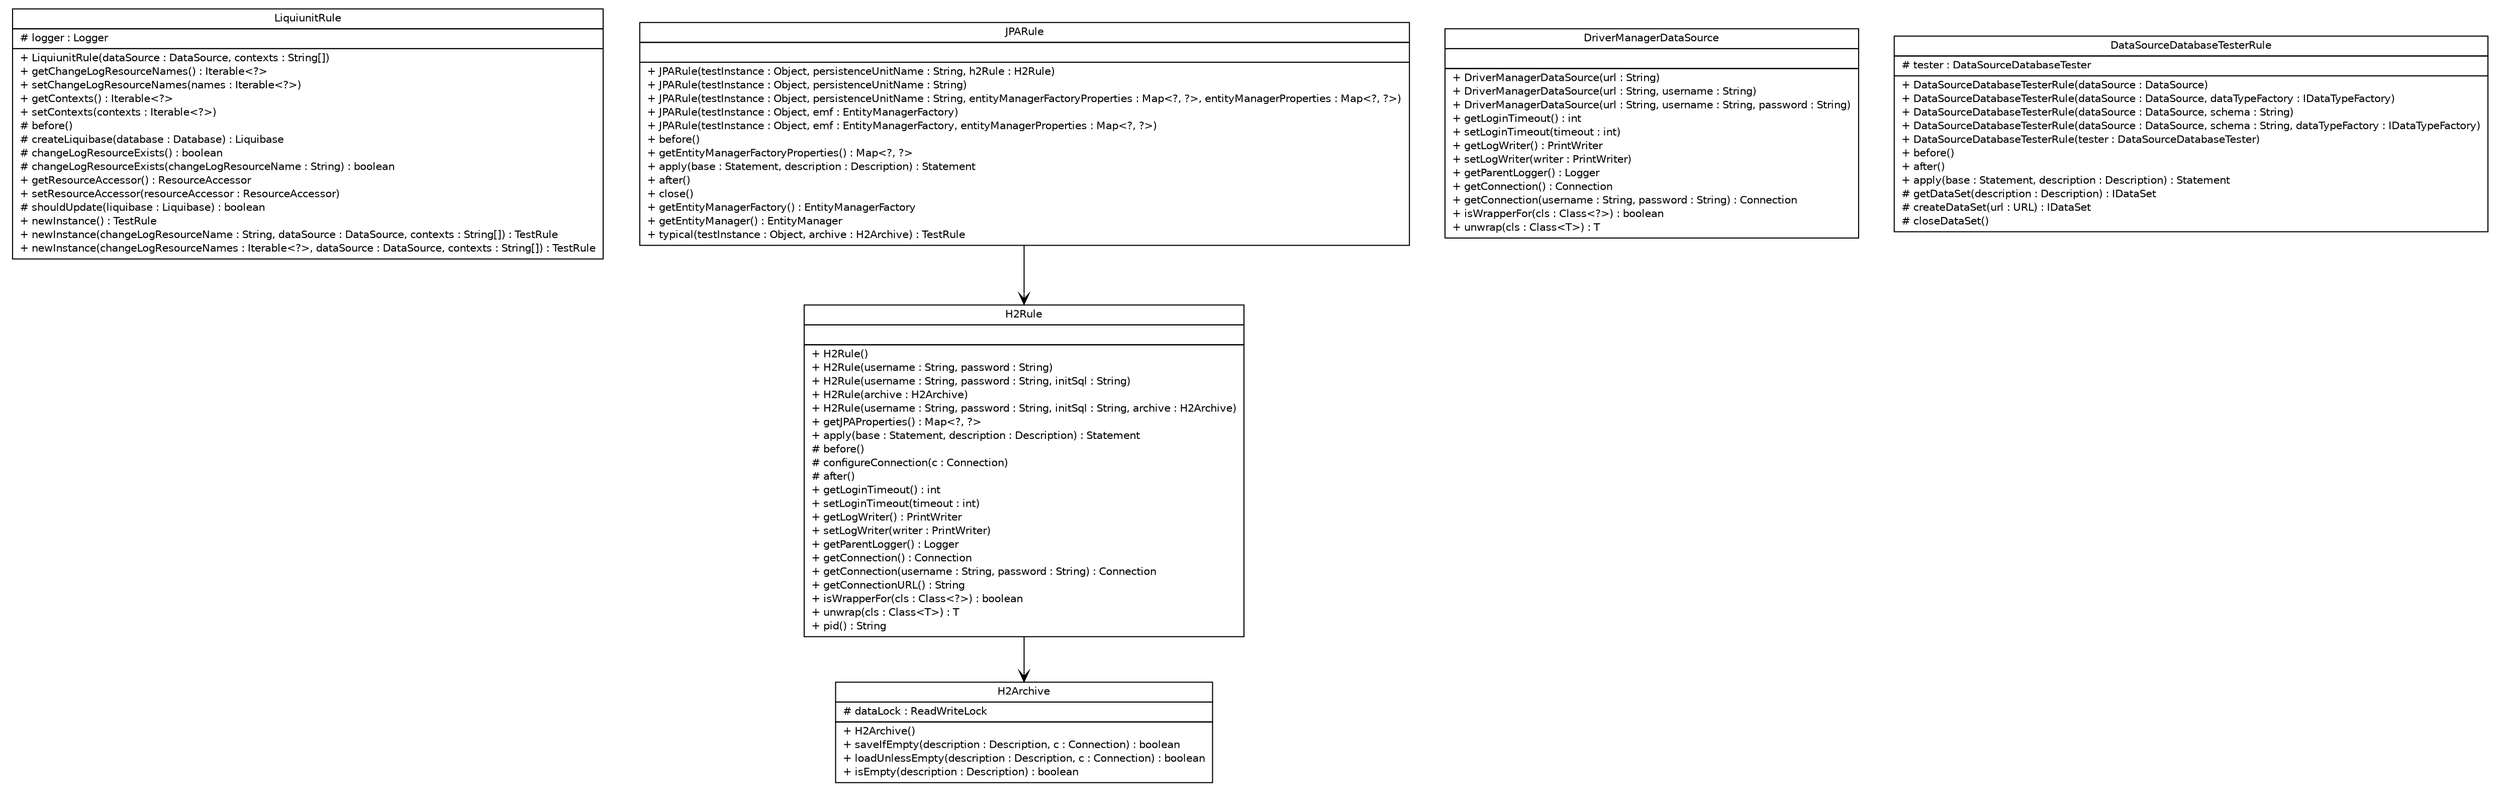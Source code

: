 #!/usr/local/bin/dot
#
# Class diagram 
# Generated by UMLGraph version R5_6-24-gf6e263 (http://www.umlgraph.org/)
#

digraph G {
	edge [fontname="Helvetica",fontsize=10,labelfontname="Helvetica",labelfontsize=10];
	node [fontname="Helvetica",fontsize=10,shape=plaintext];
	nodesep=0.25;
	ranksep=0.5;
	// com.edugility.liquiunit.LiquiunitRule
	c0 [label=<<table title="com.edugility.liquiunit.LiquiunitRule" border="0" cellborder="1" cellspacing="0" cellpadding="2" port="p" href="./LiquiunitRule.html">
		<tr><td><table border="0" cellspacing="0" cellpadding="1">
<tr><td align="center" balign="center"> LiquiunitRule </td></tr>
		</table></td></tr>
		<tr><td><table border="0" cellspacing="0" cellpadding="1">
<tr><td align="left" balign="left"> # logger : Logger </td></tr>
		</table></td></tr>
		<tr><td><table border="0" cellspacing="0" cellpadding="1">
<tr><td align="left" balign="left"> + LiquiunitRule(dataSource : DataSource, contexts : String[]) </td></tr>
<tr><td align="left" balign="left"> + getChangeLogResourceNames() : Iterable&lt;?&gt; </td></tr>
<tr><td align="left" balign="left"> + setChangeLogResourceNames(names : Iterable&lt;?&gt;) </td></tr>
<tr><td align="left" balign="left"> + getContexts() : Iterable&lt;?&gt; </td></tr>
<tr><td align="left" balign="left"> + setContexts(contexts : Iterable&lt;?&gt;) </td></tr>
<tr><td align="left" balign="left"> # before() </td></tr>
<tr><td align="left" balign="left"> # createLiquibase(database : Database) : Liquibase </td></tr>
<tr><td align="left" balign="left"> # changeLogResourceExists() : boolean </td></tr>
<tr><td align="left" balign="left"> # changeLogResourceExists(changeLogResourceName : String) : boolean </td></tr>
<tr><td align="left" balign="left"> + getResourceAccessor() : ResourceAccessor </td></tr>
<tr><td align="left" balign="left"> + setResourceAccessor(resourceAccessor : ResourceAccessor) </td></tr>
<tr><td align="left" balign="left"> # shouldUpdate(liquibase : Liquibase) : boolean </td></tr>
<tr><td align="left" balign="left"> + newInstance() : TestRule </td></tr>
<tr><td align="left" balign="left"> + newInstance(changeLogResourceName : String, dataSource : DataSource, contexts : String[]) : TestRule </td></tr>
<tr><td align="left" balign="left"> + newInstance(changeLogResourceNames : Iterable&lt;?&gt;, dataSource : DataSource, contexts : String[]) : TestRule </td></tr>
		</table></td></tr>
		</table>>, URL="./LiquiunitRule.html", fontname="Helvetica", fontcolor="black", fontsize=10.0];
	// com.edugility.liquiunit.JPARule
	c1 [label=<<table title="com.edugility.liquiunit.JPARule" border="0" cellborder="1" cellspacing="0" cellpadding="2" port="p" href="./JPARule.html">
		<tr><td><table border="0" cellspacing="0" cellpadding="1">
<tr><td align="center" balign="center"> JPARule </td></tr>
		</table></td></tr>
		<tr><td><table border="0" cellspacing="0" cellpadding="1">
<tr><td align="left" balign="left">  </td></tr>
		</table></td></tr>
		<tr><td><table border="0" cellspacing="0" cellpadding="1">
<tr><td align="left" balign="left"> + JPARule(testInstance : Object, persistenceUnitName : String, h2Rule : H2Rule) </td></tr>
<tr><td align="left" balign="left"> + JPARule(testInstance : Object, persistenceUnitName : String) </td></tr>
<tr><td align="left" balign="left"> + JPARule(testInstance : Object, persistenceUnitName : String, entityManagerFactoryProperties : Map&lt;?, ?&gt;, entityManagerProperties : Map&lt;?, ?&gt;) </td></tr>
<tr><td align="left" balign="left"> + JPARule(testInstance : Object, emf : EntityManagerFactory) </td></tr>
<tr><td align="left" balign="left"> + JPARule(testInstance : Object, emf : EntityManagerFactory, entityManagerProperties : Map&lt;?, ?&gt;) </td></tr>
<tr><td align="left" balign="left"> + before() </td></tr>
<tr><td align="left" balign="left"> + getEntityManagerFactoryProperties() : Map&lt;?, ?&gt; </td></tr>
<tr><td align="left" balign="left"> + apply(base : Statement, description : Description) : Statement </td></tr>
<tr><td align="left" balign="left"> + after() </td></tr>
<tr><td align="left" balign="left"> + close() </td></tr>
<tr><td align="left" balign="left"> + getEntityManagerFactory() : EntityManagerFactory </td></tr>
<tr><td align="left" balign="left"> + getEntityManager() : EntityManager </td></tr>
<tr><td align="left" balign="left"> + typical(testInstance : Object, archive : H2Archive) : TestRule </td></tr>
		</table></td></tr>
		</table>>, URL="./JPARule.html", fontname="Helvetica", fontcolor="black", fontsize=10.0];
	// com.edugility.liquiunit.H2Rule
	c2 [label=<<table title="com.edugility.liquiunit.H2Rule" border="0" cellborder="1" cellspacing="0" cellpadding="2" port="p" href="./H2Rule.html">
		<tr><td><table border="0" cellspacing="0" cellpadding="1">
<tr><td align="center" balign="center"> H2Rule </td></tr>
		</table></td></tr>
		<tr><td><table border="0" cellspacing="0" cellpadding="1">
<tr><td align="left" balign="left">  </td></tr>
		</table></td></tr>
		<tr><td><table border="0" cellspacing="0" cellpadding="1">
<tr><td align="left" balign="left"> + H2Rule() </td></tr>
<tr><td align="left" balign="left"> + H2Rule(username : String, password : String) </td></tr>
<tr><td align="left" balign="left"> + H2Rule(username : String, password : String, initSql : String) </td></tr>
<tr><td align="left" balign="left"> + H2Rule(archive : H2Archive) </td></tr>
<tr><td align="left" balign="left"> + H2Rule(username : String, password : String, initSql : String, archive : H2Archive) </td></tr>
<tr><td align="left" balign="left"> + getJPAProperties() : Map&lt;?, ?&gt; </td></tr>
<tr><td align="left" balign="left"> + apply(base : Statement, description : Description) : Statement </td></tr>
<tr><td align="left" balign="left"> # before() </td></tr>
<tr><td align="left" balign="left"> # configureConnection(c : Connection) </td></tr>
<tr><td align="left" balign="left"> # after() </td></tr>
<tr><td align="left" balign="left"> + getLoginTimeout() : int </td></tr>
<tr><td align="left" balign="left"> + setLoginTimeout(timeout : int) </td></tr>
<tr><td align="left" balign="left"> + getLogWriter() : PrintWriter </td></tr>
<tr><td align="left" balign="left"> + setLogWriter(writer : PrintWriter) </td></tr>
<tr><td align="left" balign="left"> + getParentLogger() : Logger </td></tr>
<tr><td align="left" balign="left"> + getConnection() : Connection </td></tr>
<tr><td align="left" balign="left"> + getConnection(username : String, password : String) : Connection </td></tr>
<tr><td align="left" balign="left"> + getConnectionURL() : String </td></tr>
<tr><td align="left" balign="left"> + isWrapperFor(cls : Class&lt;?&gt;) : boolean </td></tr>
<tr><td align="left" balign="left"> + unwrap(cls : Class&lt;T&gt;) : T </td></tr>
<tr><td align="left" balign="left"> + pid() : String </td></tr>
		</table></td></tr>
		</table>>, URL="./H2Rule.html", fontname="Helvetica", fontcolor="black", fontsize=10.0];
	// com.edugility.liquiunit.H2Archive
	c3 [label=<<table title="com.edugility.liquiunit.H2Archive" border="0" cellborder="1" cellspacing="0" cellpadding="2" port="p" href="./H2Archive.html">
		<tr><td><table border="0" cellspacing="0" cellpadding="1">
<tr><td align="center" balign="center"> H2Archive </td></tr>
		</table></td></tr>
		<tr><td><table border="0" cellspacing="0" cellpadding="1">
<tr><td align="left" balign="left"> # dataLock : ReadWriteLock </td></tr>
		</table></td></tr>
		<tr><td><table border="0" cellspacing="0" cellpadding="1">
<tr><td align="left" balign="left"> + H2Archive() </td></tr>
<tr><td align="left" balign="left"> + saveIfEmpty(description : Description, c : Connection) : boolean </td></tr>
<tr><td align="left" balign="left"> + loadUnlessEmpty(description : Description, c : Connection) : boolean </td></tr>
<tr><td align="left" balign="left"> + isEmpty(description : Description) : boolean </td></tr>
		</table></td></tr>
		</table>>, URL="./H2Archive.html", fontname="Helvetica", fontcolor="black", fontsize=10.0];
	// com.edugility.liquiunit.DriverManagerDataSource
	c4 [label=<<table title="com.edugility.liquiunit.DriverManagerDataSource" border="0" cellborder="1" cellspacing="0" cellpadding="2" port="p" href="./DriverManagerDataSource.html">
		<tr><td><table border="0" cellspacing="0" cellpadding="1">
<tr><td align="center" balign="center"> DriverManagerDataSource </td></tr>
		</table></td></tr>
		<tr><td><table border="0" cellspacing="0" cellpadding="1">
<tr><td align="left" balign="left">  </td></tr>
		</table></td></tr>
		<tr><td><table border="0" cellspacing="0" cellpadding="1">
<tr><td align="left" balign="left"> + DriverManagerDataSource(url : String) </td></tr>
<tr><td align="left" balign="left"> + DriverManagerDataSource(url : String, username : String) </td></tr>
<tr><td align="left" balign="left"> + DriverManagerDataSource(url : String, username : String, password : String) </td></tr>
<tr><td align="left" balign="left"> + getLoginTimeout() : int </td></tr>
<tr><td align="left" balign="left"> + setLoginTimeout(timeout : int) </td></tr>
<tr><td align="left" balign="left"> + getLogWriter() : PrintWriter </td></tr>
<tr><td align="left" balign="left"> + setLogWriter(writer : PrintWriter) </td></tr>
<tr><td align="left" balign="left"> + getParentLogger() : Logger </td></tr>
<tr><td align="left" balign="left"> + getConnection() : Connection </td></tr>
<tr><td align="left" balign="left"> + getConnection(username : String, password : String) : Connection </td></tr>
<tr><td align="left" balign="left"> + isWrapperFor(cls : Class&lt;?&gt;) : boolean </td></tr>
<tr><td align="left" balign="left"> + unwrap(cls : Class&lt;T&gt;) : T </td></tr>
		</table></td></tr>
		</table>>, URL="./DriverManagerDataSource.html", fontname="Helvetica", fontcolor="black", fontsize=10.0];
	// com.edugility.liquiunit.DataSourceDatabaseTesterRule
	c5 [label=<<table title="com.edugility.liquiunit.DataSourceDatabaseTesterRule" border="0" cellborder="1" cellspacing="0" cellpadding="2" port="p" href="./DataSourceDatabaseTesterRule.html">
		<tr><td><table border="0" cellspacing="0" cellpadding="1">
<tr><td align="center" balign="center"> DataSourceDatabaseTesterRule </td></tr>
		</table></td></tr>
		<tr><td><table border="0" cellspacing="0" cellpadding="1">
<tr><td align="left" balign="left"> # tester : DataSourceDatabaseTester </td></tr>
		</table></td></tr>
		<tr><td><table border="0" cellspacing="0" cellpadding="1">
<tr><td align="left" balign="left"> + DataSourceDatabaseTesterRule(dataSource : DataSource) </td></tr>
<tr><td align="left" balign="left"> + DataSourceDatabaseTesterRule(dataSource : DataSource, dataTypeFactory : IDataTypeFactory) </td></tr>
<tr><td align="left" balign="left"> + DataSourceDatabaseTesterRule(dataSource : DataSource, schema : String) </td></tr>
<tr><td align="left" balign="left"> + DataSourceDatabaseTesterRule(dataSource : DataSource, schema : String, dataTypeFactory : IDataTypeFactory) </td></tr>
<tr><td align="left" balign="left"> + DataSourceDatabaseTesterRule(tester : DataSourceDatabaseTester) </td></tr>
<tr><td align="left" balign="left"> + before() </td></tr>
<tr><td align="left" balign="left"> + after() </td></tr>
<tr><td align="left" balign="left"> + apply(base : Statement, description : Description) : Statement </td></tr>
<tr><td align="left" balign="left"> # getDataSet(description : Description) : IDataSet </td></tr>
<tr><td align="left" balign="left"> # createDataSet(url : URL) : IDataSet </td></tr>
<tr><td align="left" balign="left"> # closeDataSet() </td></tr>
		</table></td></tr>
		</table>>, URL="./DataSourceDatabaseTesterRule.html", fontname="Helvetica", fontcolor="black", fontsize=10.0];
	// com.edugility.liquiunit.JPARule NAVASSOC com.edugility.liquiunit.H2Rule
	c1:p -> c2:p [taillabel="", label="", headlabel="", fontname="Helvetica", fontcolor="black", fontsize=10.0, color="black", arrowhead=open];
	// com.edugility.liquiunit.H2Rule NAVASSOC com.edugility.liquiunit.H2Archive
	c2:p -> c3:p [taillabel="", label="", headlabel="", fontname="Helvetica", fontcolor="black", fontsize=10.0, color="black", arrowhead=open];
}


